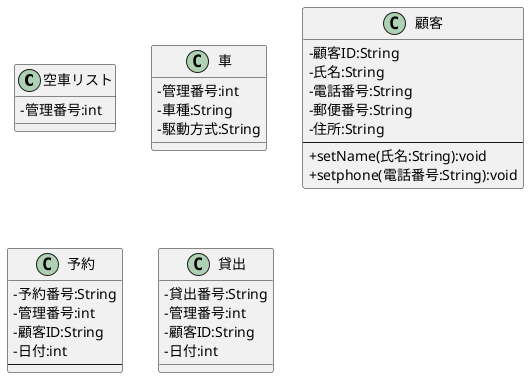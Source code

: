 @startuml
skinparam classAttributeIconSize 0
class 空車リスト  {
- 管理番号:int
}
class 車 {
- 管理番号:int
- 車種:String
- 駆動方式:String
}
class 顧客 {
- 顧客ID:String
- 氏名:String
- 電話番号:String
- 郵便番号:String
- 住所:String
---
+ setName(氏名:String):void
+ setphone(電話番号:String):void
}
class 予約 {
- 予約番号:String
- 管理番号:int
- 顧客ID:String
- 日付:int
---
}
class 貸出{
- 貸出番号:String
- 管理番号:int
- 顧客ID:String
- 日付:int
}
' hide A circle
' hide B circle
' hide C circle
' hide D circle

@enduml
